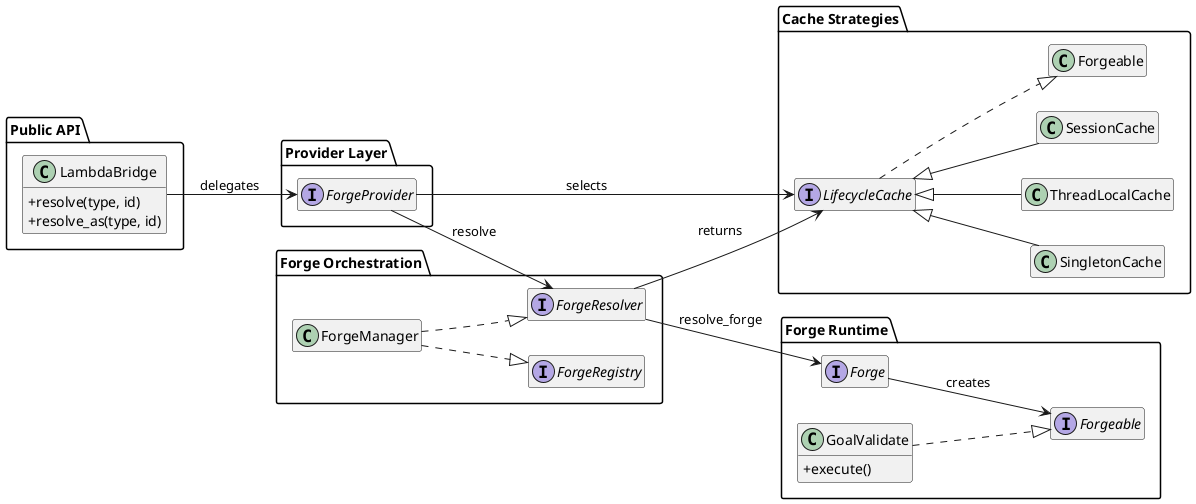@startuml
skinparam classAttributeIconSize 0
hide empty members
left to right direction

package "Public API" {
  class LambdaBridge {
    +resolve(type, id)
    +resolve_as(type, id)
  }
}

package "Forge Orchestration" {
  interface ForgeRegistry
  interface ForgeResolver
  class ForgeManager
  ForgeManager ..|> ForgeRegistry
  ForgeManager ..|> ForgeResolver
}

package "Provider Layer" {
  interface ForgeProvider
  ForgeProvider --> ForgeResolver : resolve
}

package "Cache Strategies" {
  interface LifecycleCache
  class SingletonCache
  class ThreadLocalCache
  class SessionCache

  LifecycleCache <|-- SingletonCache
  LifecycleCache <|-- ThreadLocalCache
  LifecycleCache <|-- SessionCache
  LifecycleCache ..|> Forgeable
}

package "Forge Runtime" {
  interface Forge
  interface Forgeable
  class GoalValidate {
    +execute()
  }

  GoalValidate ..|> Forgeable
  Forge --> Forgeable : creates
}

LambdaBridge --> ForgeProvider : delegates
ForgeProvider --> LifecycleCache : selects
ForgeResolver --> LifecycleCache : returns
ForgeResolver --> Forge : resolve_forge

@enduml